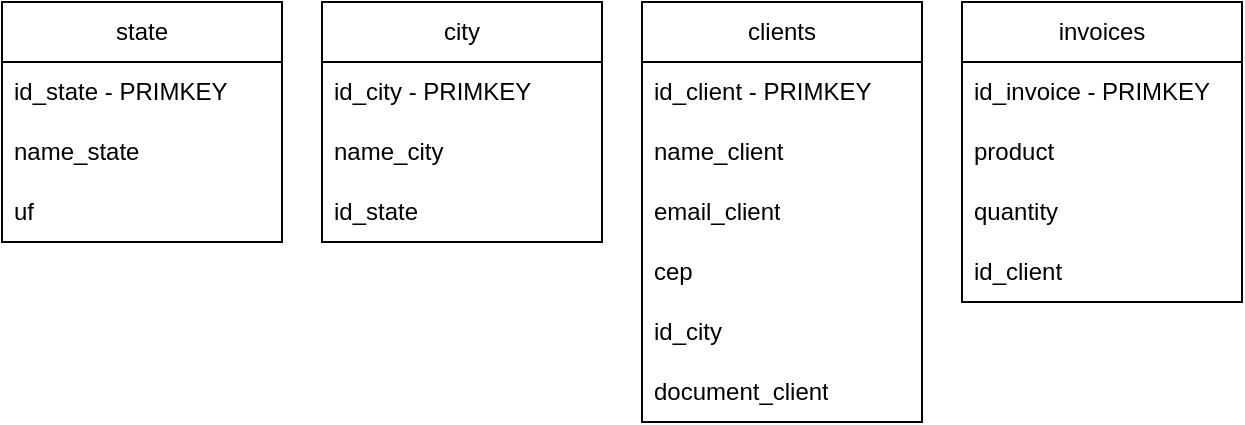 <mxfile version="21.7.2" type="github">
  <diagram name="Página-1" id="6NTl3yTfYXaR90k4SxFd">
    <mxGraphModel dx="1753" dy="515" grid="1" gridSize="10" guides="1" tooltips="1" connect="1" arrows="1" fold="1" page="1" pageScale="1" pageWidth="827" pageHeight="1169" math="0" shadow="0">
      <root>
        <mxCell id="0" />
        <mxCell id="1" parent="0" />
        <mxCell id="rLScESa9vcqnTDjNc5LK-1" value="clients" style="swimlane;fontStyle=0;childLayout=stackLayout;horizontal=1;startSize=30;horizontalStack=0;resizeParent=1;resizeParentMax=0;resizeLast=0;collapsible=1;marginBottom=0;whiteSpace=wrap;html=1;" vertex="1" parent="1">
          <mxGeometry x="120" y="140" width="140" height="210" as="geometry">
            <mxRectangle x="220" y="140" width="70" height="30" as="alternateBounds" />
          </mxGeometry>
        </mxCell>
        <mxCell id="rLScESa9vcqnTDjNc5LK-4" value="id_client - PRIMKEY" style="text;strokeColor=none;fillColor=none;align=left;verticalAlign=middle;spacingLeft=4;spacingRight=4;overflow=hidden;points=[[0,0.5],[1,0.5]];portConstraint=eastwest;rotatable=0;whiteSpace=wrap;html=1;" vertex="1" parent="rLScESa9vcqnTDjNc5LK-1">
          <mxGeometry y="30" width="140" height="30" as="geometry" />
        </mxCell>
        <mxCell id="rLScESa9vcqnTDjNc5LK-2" value="name_client" style="text;strokeColor=none;fillColor=none;align=left;verticalAlign=middle;spacingLeft=4;spacingRight=4;overflow=hidden;points=[[0,0.5],[1,0.5]];portConstraint=eastwest;rotatable=0;whiteSpace=wrap;html=1;" vertex="1" parent="rLScESa9vcqnTDjNc5LK-1">
          <mxGeometry y="60" width="140" height="30" as="geometry" />
        </mxCell>
        <mxCell id="rLScESa9vcqnTDjNc5LK-3" value="email_client" style="text;strokeColor=none;fillColor=none;align=left;verticalAlign=middle;spacingLeft=4;spacingRight=4;overflow=hidden;points=[[0,0.5],[1,0.5]];portConstraint=eastwest;rotatable=0;whiteSpace=wrap;html=1;" vertex="1" parent="rLScESa9vcqnTDjNc5LK-1">
          <mxGeometry y="90" width="140" height="30" as="geometry" />
        </mxCell>
        <mxCell id="rLScESa9vcqnTDjNc5LK-5" value="cep" style="text;strokeColor=none;fillColor=none;align=left;verticalAlign=middle;spacingLeft=4;spacingRight=4;overflow=hidden;points=[[0,0.5],[1,0.5]];portConstraint=eastwest;rotatable=0;whiteSpace=wrap;html=1;" vertex="1" parent="rLScESa9vcqnTDjNc5LK-1">
          <mxGeometry y="120" width="140" height="30" as="geometry" />
        </mxCell>
        <mxCell id="rLScESa9vcqnTDjNc5LK-10" value="id_city" style="text;strokeColor=none;fillColor=none;align=left;verticalAlign=middle;spacingLeft=4;spacingRight=4;overflow=hidden;points=[[0,0.5],[1,0.5]];portConstraint=eastwest;rotatable=0;whiteSpace=wrap;html=1;" vertex="1" parent="rLScESa9vcqnTDjNc5LK-1">
          <mxGeometry y="150" width="140" height="30" as="geometry" />
        </mxCell>
        <mxCell id="rLScESa9vcqnTDjNc5LK-7" value="document_client" style="text;strokeColor=none;fillColor=none;align=left;verticalAlign=middle;spacingLeft=4;spacingRight=4;overflow=hidden;points=[[0,0.5],[1,0.5]];portConstraint=eastwest;rotatable=0;whiteSpace=wrap;html=1;" vertex="1" parent="rLScESa9vcqnTDjNc5LK-1">
          <mxGeometry y="180" width="140" height="30" as="geometry" />
        </mxCell>
        <mxCell id="rLScESa9vcqnTDjNc5LK-11" value="invoices" style="swimlane;fontStyle=0;childLayout=stackLayout;horizontal=1;startSize=30;horizontalStack=0;resizeParent=1;resizeParentMax=0;resizeLast=0;collapsible=1;marginBottom=0;whiteSpace=wrap;html=1;" vertex="1" parent="1">
          <mxGeometry x="280" y="140" width="140" height="150" as="geometry">
            <mxRectangle x="220" y="140" width="70" height="30" as="alternateBounds" />
          </mxGeometry>
        </mxCell>
        <mxCell id="rLScESa9vcqnTDjNc5LK-12" value="id_invoice - PRIMKEY" style="text;strokeColor=none;fillColor=none;align=left;verticalAlign=middle;spacingLeft=4;spacingRight=4;overflow=hidden;points=[[0,0.5],[1,0.5]];portConstraint=eastwest;rotatable=0;whiteSpace=wrap;html=1;" vertex="1" parent="rLScESa9vcqnTDjNc5LK-11">
          <mxGeometry y="30" width="140" height="30" as="geometry" />
        </mxCell>
        <mxCell id="rLScESa9vcqnTDjNc5LK-14" value="product" style="text;strokeColor=none;fillColor=none;align=left;verticalAlign=middle;spacingLeft=4;spacingRight=4;overflow=hidden;points=[[0,0.5],[1,0.5]];portConstraint=eastwest;rotatable=0;whiteSpace=wrap;html=1;" vertex="1" parent="rLScESa9vcqnTDjNc5LK-11">
          <mxGeometry y="60" width="140" height="30" as="geometry" />
        </mxCell>
        <mxCell id="rLScESa9vcqnTDjNc5LK-13" value="quantity" style="text;strokeColor=none;fillColor=none;align=left;verticalAlign=middle;spacingLeft=4;spacingRight=4;overflow=hidden;points=[[0,0.5],[1,0.5]];portConstraint=eastwest;rotatable=0;whiteSpace=wrap;html=1;" vertex="1" parent="rLScESa9vcqnTDjNc5LK-11">
          <mxGeometry y="90" width="140" height="30" as="geometry" />
        </mxCell>
        <mxCell id="rLScESa9vcqnTDjNc5LK-17" value="id_client" style="text;strokeColor=none;fillColor=none;align=left;verticalAlign=middle;spacingLeft=4;spacingRight=4;overflow=hidden;points=[[0,0.5],[1,0.5]];portConstraint=eastwest;rotatable=0;whiteSpace=wrap;html=1;" vertex="1" parent="rLScESa9vcqnTDjNc5LK-11">
          <mxGeometry y="120" width="140" height="30" as="geometry" />
        </mxCell>
        <mxCell id="rLScESa9vcqnTDjNc5LK-21" value="city" style="swimlane;fontStyle=0;childLayout=stackLayout;horizontal=1;startSize=30;horizontalStack=0;resizeParent=1;resizeParentMax=0;resizeLast=0;collapsible=1;marginBottom=0;whiteSpace=wrap;html=1;" vertex="1" parent="1">
          <mxGeometry x="-40" y="140" width="140" height="120" as="geometry">
            <mxRectangle x="220" y="140" width="70" height="30" as="alternateBounds" />
          </mxGeometry>
        </mxCell>
        <mxCell id="rLScESa9vcqnTDjNc5LK-22" value="id_city - PRIMKEY" style="text;strokeColor=none;fillColor=none;align=left;verticalAlign=middle;spacingLeft=4;spacingRight=4;overflow=hidden;points=[[0,0.5],[1,0.5]];portConstraint=eastwest;rotatable=0;whiteSpace=wrap;html=1;" vertex="1" parent="rLScESa9vcqnTDjNc5LK-21">
          <mxGeometry y="30" width="140" height="30" as="geometry" />
        </mxCell>
        <mxCell id="rLScESa9vcqnTDjNc5LK-23" value="name_city" style="text;strokeColor=none;fillColor=none;align=left;verticalAlign=middle;spacingLeft=4;spacingRight=4;overflow=hidden;points=[[0,0.5],[1,0.5]];portConstraint=eastwest;rotatable=0;whiteSpace=wrap;html=1;" vertex="1" parent="rLScESa9vcqnTDjNc5LK-21">
          <mxGeometry y="60" width="140" height="30" as="geometry" />
        </mxCell>
        <mxCell id="rLScESa9vcqnTDjNc5LK-24" value="id_state" style="text;strokeColor=none;fillColor=none;align=left;verticalAlign=middle;spacingLeft=4;spacingRight=4;overflow=hidden;points=[[0,0.5],[1,0.5]];portConstraint=eastwest;rotatable=0;whiteSpace=wrap;html=1;" vertex="1" parent="rLScESa9vcqnTDjNc5LK-21">
          <mxGeometry y="90" width="140" height="30" as="geometry" />
        </mxCell>
        <mxCell id="rLScESa9vcqnTDjNc5LK-31" value="state" style="swimlane;fontStyle=0;childLayout=stackLayout;horizontal=1;startSize=30;horizontalStack=0;resizeParent=1;resizeParentMax=0;resizeLast=0;collapsible=1;marginBottom=0;whiteSpace=wrap;html=1;" vertex="1" parent="1">
          <mxGeometry x="-200" y="140" width="140" height="120" as="geometry">
            <mxRectangle x="220" y="140" width="70" height="30" as="alternateBounds" />
          </mxGeometry>
        </mxCell>
        <mxCell id="rLScESa9vcqnTDjNc5LK-32" value="id_state - PRIMKEY" style="text;strokeColor=none;fillColor=none;align=left;verticalAlign=middle;spacingLeft=4;spacingRight=4;overflow=hidden;points=[[0,0.5],[1,0.5]];portConstraint=eastwest;rotatable=0;whiteSpace=wrap;html=1;" vertex="1" parent="rLScESa9vcqnTDjNc5LK-31">
          <mxGeometry y="30" width="140" height="30" as="geometry" />
        </mxCell>
        <mxCell id="rLScESa9vcqnTDjNc5LK-33" value="name_state" style="text;strokeColor=none;fillColor=none;align=left;verticalAlign=middle;spacingLeft=4;spacingRight=4;overflow=hidden;points=[[0,0.5],[1,0.5]];portConstraint=eastwest;rotatable=0;whiteSpace=wrap;html=1;" vertex="1" parent="rLScESa9vcqnTDjNc5LK-31">
          <mxGeometry y="60" width="140" height="30" as="geometry" />
        </mxCell>
        <mxCell id="rLScESa9vcqnTDjNc5LK-34" value="uf" style="text;strokeColor=none;fillColor=none;align=left;verticalAlign=middle;spacingLeft=4;spacingRight=4;overflow=hidden;points=[[0,0.5],[1,0.5]];portConstraint=eastwest;rotatable=0;whiteSpace=wrap;html=1;" vertex="1" parent="rLScESa9vcqnTDjNc5LK-31">
          <mxGeometry y="90" width="140" height="30" as="geometry" />
        </mxCell>
      </root>
    </mxGraphModel>
  </diagram>
</mxfile>
